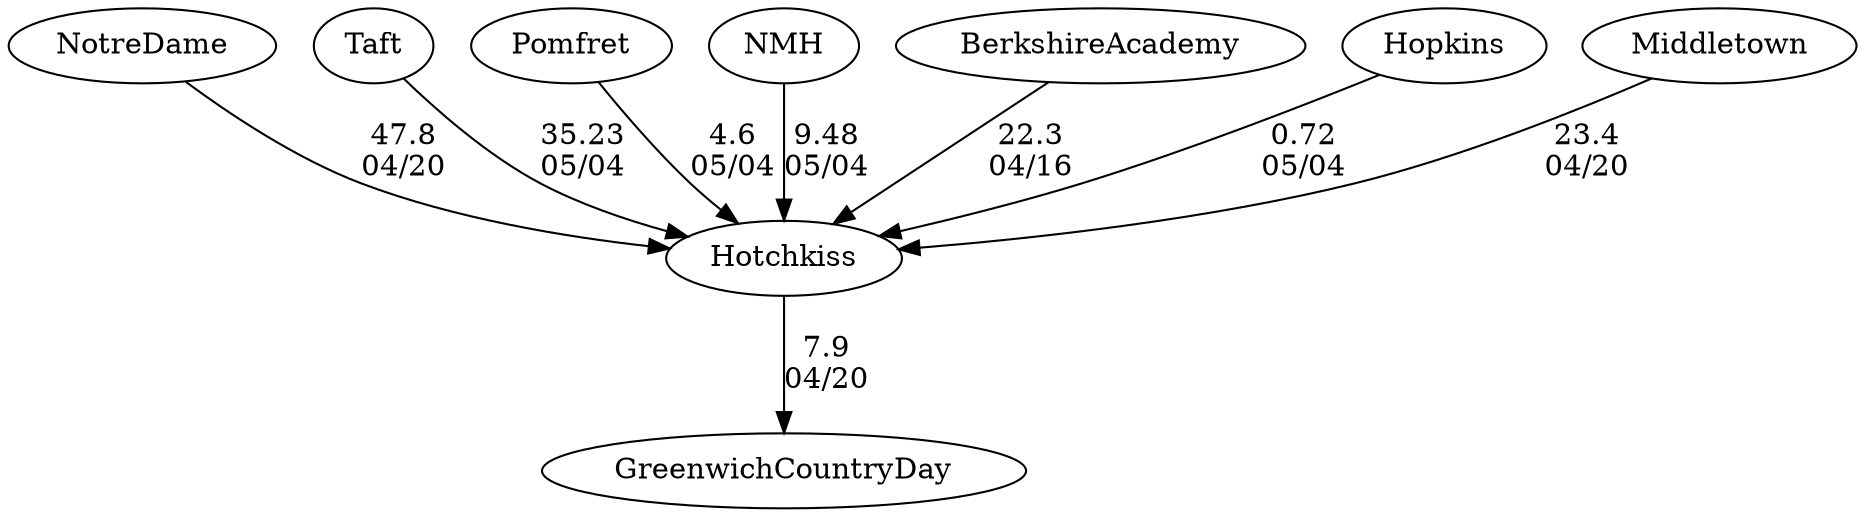 digraph boys4foursHotchkiss {NotreDame [URL="boys4foursHotchkissNotreDame.html"];Taft [URL="boys4foursHotchkissTaft.html"];Pomfret [URL="boys4foursHotchkissPomfret.html"];GreenwichCountryDay [URL="boys4foursHotchkissGreenwichCountryDay.html"];NMH [URL="boys4foursHotchkissNMH.html"];Hotchkiss [URL="boys4foursHotchkissHotchkiss.html"];BerkshireAcademy [URL="boys4foursHotchkissBerkshireAcademy.html"];Hopkins [URL="boys4foursHotchkissHopkins.html"];Middletown [URL="boys4foursHotchkissMiddletown.html"];NotreDame -> Hotchkiss[label="47.8
04/20", weight="53", tooltip="NEIRA Boys & Girls Fours,Notre Dame Invite #1: Notre Dame vs. Hotchkiss vs. Middletown vs. Greenwich Country Day School			
Distance: 1500m Conditions: All races into an outgoing head current on the river. Light cross/ tail wind for all races. G1 and B1 had small chop starting to build. Comments: Great Racing by all today!
None", URL="https://www.row2k.com/results/resultspage.cfm?UID=0B5A12BEAF8945DD81EB9EFB206E62F1&cat=5", random="random"]; 
Middletown -> Hotchkiss[label="23.4
04/20", weight="77", tooltip="NEIRA Boys & Girls Fours,Notre Dame Invite #1: Notre Dame vs. Hotchkiss vs. Middletown vs. Greenwich Country Day School			
Distance: 1500m Conditions: All races into an outgoing head current on the river. Light cross/ tail wind for all races. G1 and B1 had small chop starting to build. Comments: Great Racing by all today!
None", URL="https://www.row2k.com/results/resultspage.cfm?UID=0B5A12BEAF8945DD81EB9EFB206E62F1&cat=5", random="random"]; 
Hotchkiss -> GreenwichCountryDay[label="7.9
04/20", weight="93", tooltip="NEIRA Boys & Girls Fours,Notre Dame Invite #1: Notre Dame vs. Hotchkiss vs. Middletown vs. Greenwich Country Day School			
Distance: 1500m Conditions: All races into an outgoing head current on the river. Light cross/ tail wind for all races. G1 and B1 had small chop starting to build. Comments: Great Racing by all today!
None", URL="https://www.row2k.com/results/resultspage.cfm?UID=0B5A12BEAF8945DD81EB9EFB206E62F1&cat=5", random="random"]; 
BerkshireAcademy -> Hotchkiss[label="22.3
04/16", weight="78", tooltip="NEIRA Boys & Girls Fours,Berkshire School vs. Hotchkiss			
Distance: 1500 M Conditions: Chilly and cloudy with variable cross headwinds building over the afternoon; strongest in the middle 500. Generally flat water with some slight chop in middle 500. Comments: Order of racing: G3-B4-G2-B3-G1-B2-G4-B1. Berkshire hotseated between G3 and G4. Great to be able to welcome our neighbors to the world of fours racing.
None", URL="https://www.row2k.com/results/resultspage.cfm?UID=146036DC0D57AEEFDD13651887C3B194&cat=5", random="random"]; 
Taft -> Hotchkiss[label="35.23
05/04", weight="65", tooltip="Founder's Day Regatta			
", URL="", random="random"]; 
NMH -> Hotchkiss[label="9.48
05/04", weight="91", tooltip="Founder's Day Regatta			
", URL="", random="random"]; 
Pomfret -> Hotchkiss[label="4.6
05/04", weight="96", tooltip="Founder's Day Regatta			
", URL="", random="random"]; 
Hopkins -> Hotchkiss[label="0.72
05/04", weight="100", tooltip="Founder's Day Regatta			
", URL="", random="random"]}